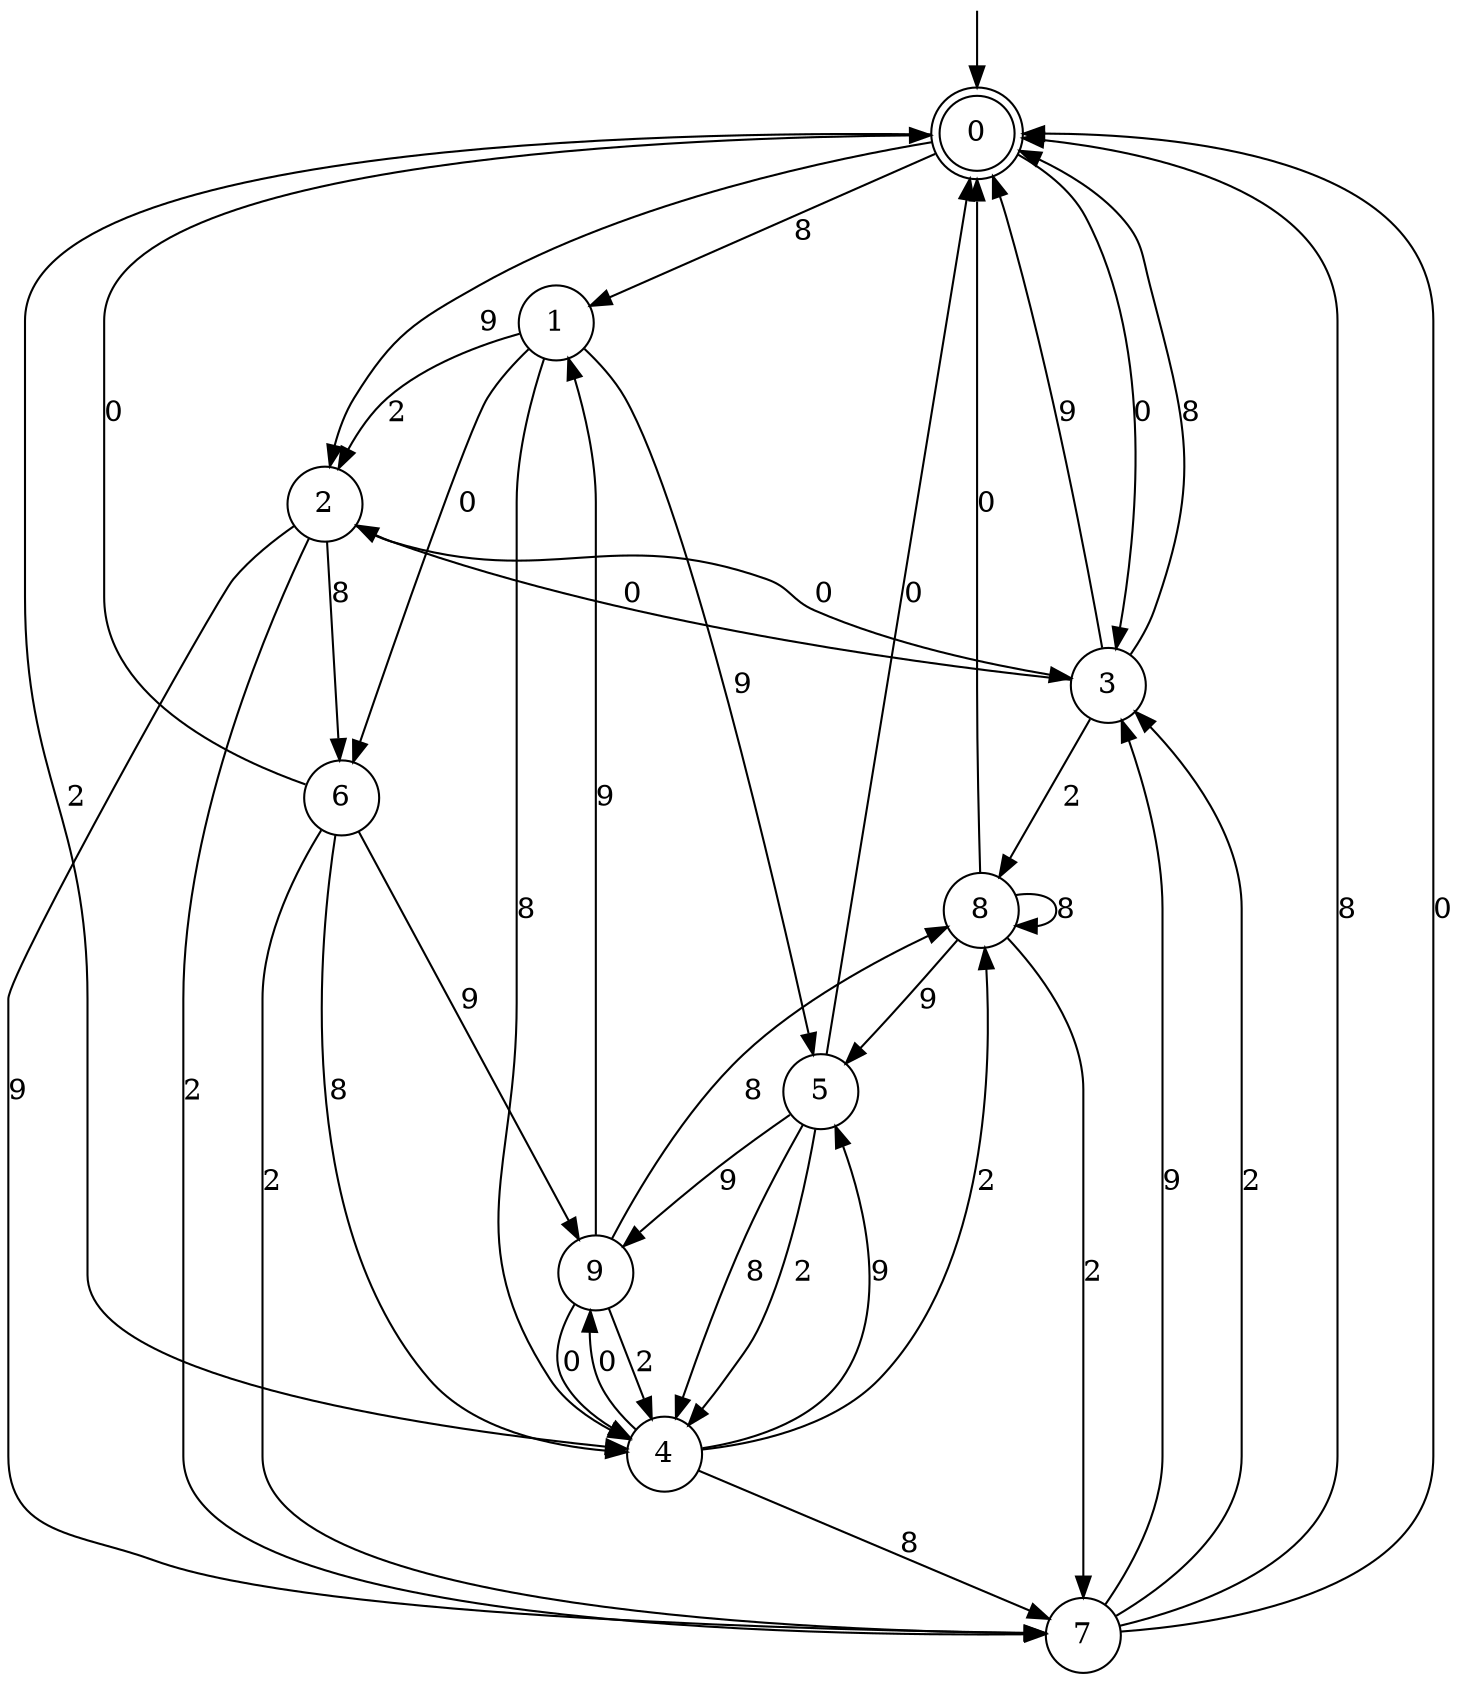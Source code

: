 digraph g {

	s0 [shape="doublecircle" label="0"];
	s1 [shape="circle" label="1"];
	s2 [shape="circle" label="2"];
	s3 [shape="circle" label="3"];
	s4 [shape="circle" label="4"];
	s5 [shape="circle" label="5"];
	s6 [shape="circle" label="6"];
	s7 [shape="circle" label="7"];
	s8 [shape="circle" label="8"];
	s9 [shape="circle" label="9"];
	s0 -> s1 [label="8"];
	s0 -> s2 [label="9"];
	s0 -> s3 [label="0"];
	s0 -> s4 [label="2"];
	s1 -> s4 [label="8"];
	s1 -> s5 [label="9"];
	s1 -> s6 [label="0"];
	s1 -> s2 [label="2"];
	s2 -> s6 [label="8"];
	s2 -> s7 [label="9"];
	s2 -> s3 [label="0"];
	s2 -> s7 [label="2"];
	s3 -> s0 [label="8"];
	s3 -> s0 [label="9"];
	s3 -> s2 [label="0"];
	s3 -> s8 [label="2"];
	s4 -> s7 [label="8"];
	s4 -> s5 [label="9"];
	s4 -> s9 [label="0"];
	s4 -> s8 [label="2"];
	s5 -> s4 [label="8"];
	s5 -> s9 [label="9"];
	s5 -> s0 [label="0"];
	s5 -> s4 [label="2"];
	s6 -> s4 [label="8"];
	s6 -> s9 [label="9"];
	s6 -> s0 [label="0"];
	s6 -> s7 [label="2"];
	s7 -> s0 [label="8"];
	s7 -> s3 [label="9"];
	s7 -> s0 [label="0"];
	s7 -> s3 [label="2"];
	s8 -> s8 [label="8"];
	s8 -> s5 [label="9"];
	s8 -> s0 [label="0"];
	s8 -> s7 [label="2"];
	s9 -> s8 [label="8"];
	s9 -> s1 [label="9"];
	s9 -> s4 [label="0"];
	s9 -> s4 [label="2"];

__start0 [label="" shape="none" width="0" height="0"];
__start0 -> s0;

}

